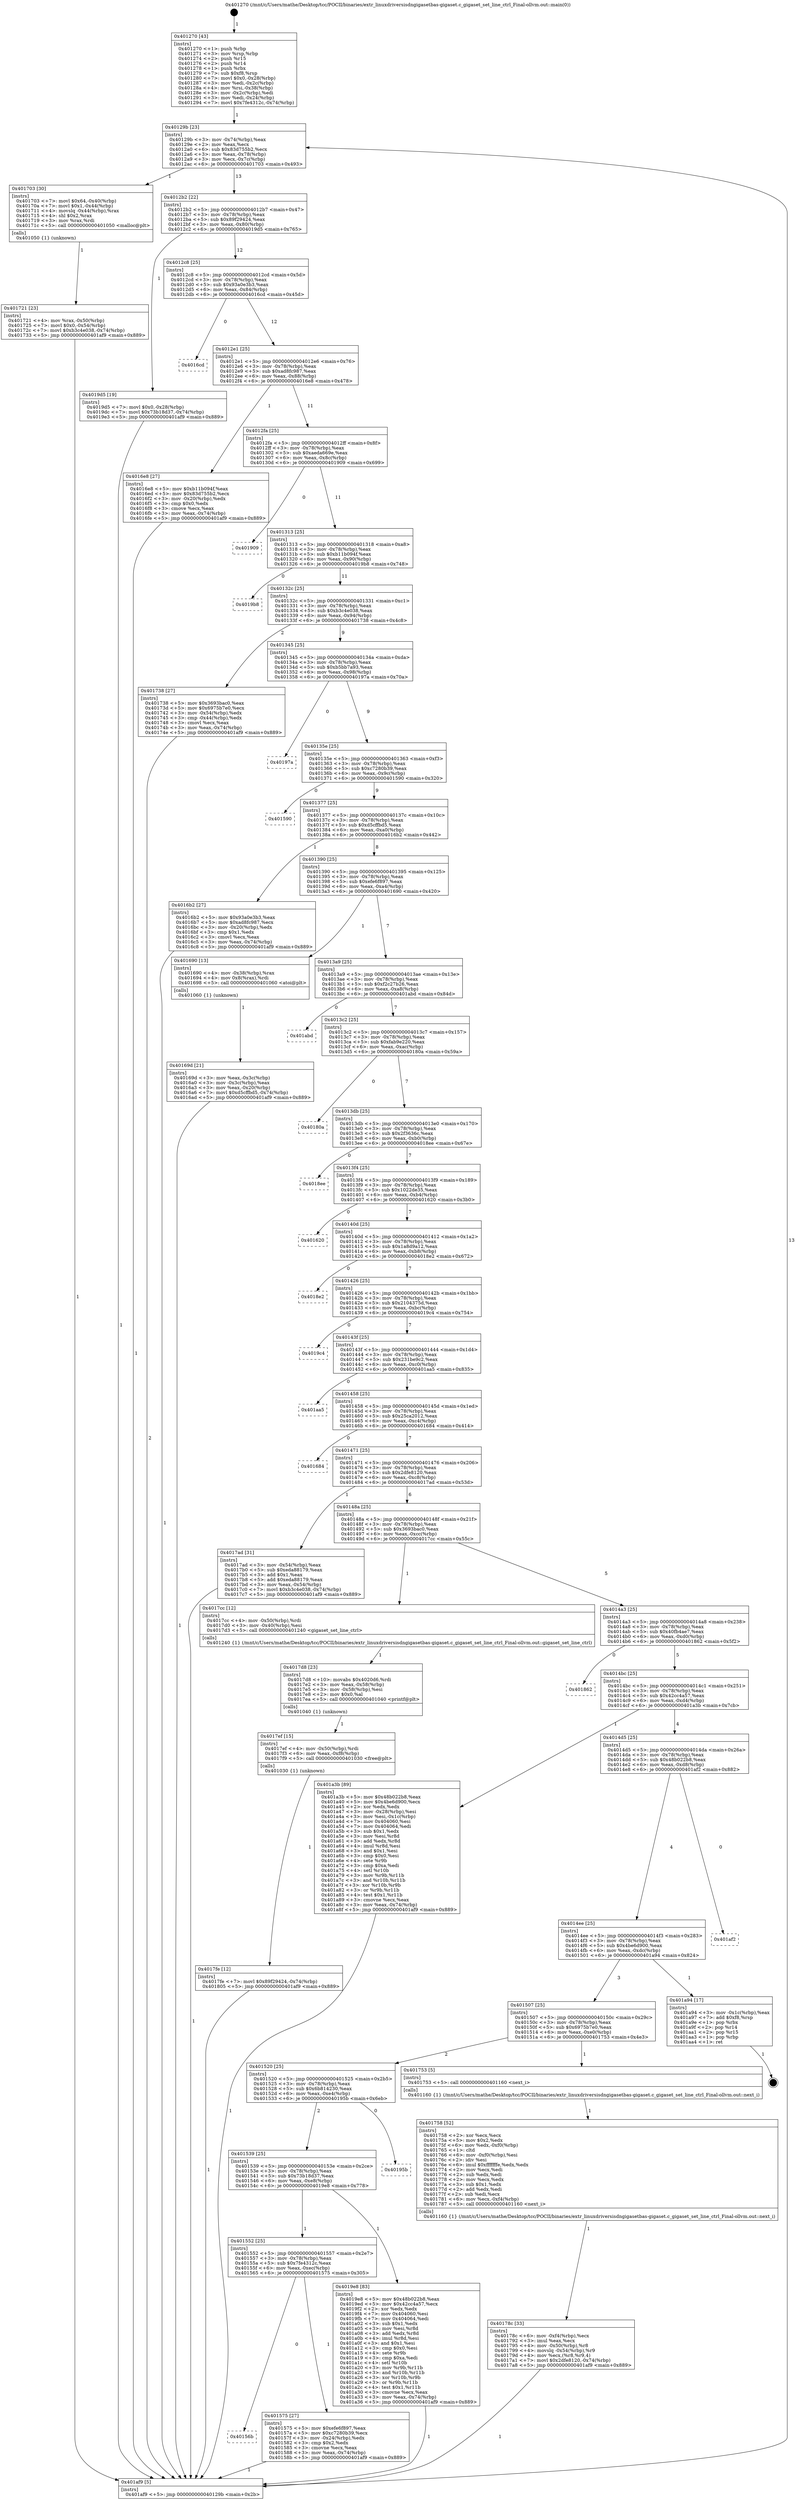 digraph "0x401270" {
  label = "0x401270 (/mnt/c/Users/mathe/Desktop/tcc/POCII/binaries/extr_linuxdriversisdngigasetbas-gigaset.c_gigaset_set_line_ctrl_Final-ollvm.out::main(0))"
  labelloc = "t"
  node[shape=record]

  Entry [label="",width=0.3,height=0.3,shape=circle,fillcolor=black,style=filled]
  "0x40129b" [label="{
     0x40129b [23]\l
     | [instrs]\l
     &nbsp;&nbsp;0x40129b \<+3\>: mov -0x74(%rbp),%eax\l
     &nbsp;&nbsp;0x40129e \<+2\>: mov %eax,%ecx\l
     &nbsp;&nbsp;0x4012a0 \<+6\>: sub $0x83d755b2,%ecx\l
     &nbsp;&nbsp;0x4012a6 \<+3\>: mov %eax,-0x78(%rbp)\l
     &nbsp;&nbsp;0x4012a9 \<+3\>: mov %ecx,-0x7c(%rbp)\l
     &nbsp;&nbsp;0x4012ac \<+6\>: je 0000000000401703 \<main+0x493\>\l
  }"]
  "0x401703" [label="{
     0x401703 [30]\l
     | [instrs]\l
     &nbsp;&nbsp;0x401703 \<+7\>: movl $0x64,-0x40(%rbp)\l
     &nbsp;&nbsp;0x40170a \<+7\>: movl $0x1,-0x44(%rbp)\l
     &nbsp;&nbsp;0x401711 \<+4\>: movslq -0x44(%rbp),%rax\l
     &nbsp;&nbsp;0x401715 \<+4\>: shl $0x2,%rax\l
     &nbsp;&nbsp;0x401719 \<+3\>: mov %rax,%rdi\l
     &nbsp;&nbsp;0x40171c \<+5\>: call 0000000000401050 \<malloc@plt\>\l
     | [calls]\l
     &nbsp;&nbsp;0x401050 \{1\} (unknown)\l
  }"]
  "0x4012b2" [label="{
     0x4012b2 [22]\l
     | [instrs]\l
     &nbsp;&nbsp;0x4012b2 \<+5\>: jmp 00000000004012b7 \<main+0x47\>\l
     &nbsp;&nbsp;0x4012b7 \<+3\>: mov -0x78(%rbp),%eax\l
     &nbsp;&nbsp;0x4012ba \<+5\>: sub $0x89f29424,%eax\l
     &nbsp;&nbsp;0x4012bf \<+3\>: mov %eax,-0x80(%rbp)\l
     &nbsp;&nbsp;0x4012c2 \<+6\>: je 00000000004019d5 \<main+0x765\>\l
  }"]
  Exit [label="",width=0.3,height=0.3,shape=circle,fillcolor=black,style=filled,peripheries=2]
  "0x4019d5" [label="{
     0x4019d5 [19]\l
     | [instrs]\l
     &nbsp;&nbsp;0x4019d5 \<+7\>: movl $0x0,-0x28(%rbp)\l
     &nbsp;&nbsp;0x4019dc \<+7\>: movl $0x73b18d37,-0x74(%rbp)\l
     &nbsp;&nbsp;0x4019e3 \<+5\>: jmp 0000000000401af9 \<main+0x889\>\l
  }"]
  "0x4012c8" [label="{
     0x4012c8 [25]\l
     | [instrs]\l
     &nbsp;&nbsp;0x4012c8 \<+5\>: jmp 00000000004012cd \<main+0x5d\>\l
     &nbsp;&nbsp;0x4012cd \<+3\>: mov -0x78(%rbp),%eax\l
     &nbsp;&nbsp;0x4012d0 \<+5\>: sub $0x93a0e3b3,%eax\l
     &nbsp;&nbsp;0x4012d5 \<+6\>: mov %eax,-0x84(%rbp)\l
     &nbsp;&nbsp;0x4012db \<+6\>: je 00000000004016cd \<main+0x45d\>\l
  }"]
  "0x4017fe" [label="{
     0x4017fe [12]\l
     | [instrs]\l
     &nbsp;&nbsp;0x4017fe \<+7\>: movl $0x89f29424,-0x74(%rbp)\l
     &nbsp;&nbsp;0x401805 \<+5\>: jmp 0000000000401af9 \<main+0x889\>\l
  }"]
  "0x4016cd" [label="{
     0x4016cd\l
  }", style=dashed]
  "0x4012e1" [label="{
     0x4012e1 [25]\l
     | [instrs]\l
     &nbsp;&nbsp;0x4012e1 \<+5\>: jmp 00000000004012e6 \<main+0x76\>\l
     &nbsp;&nbsp;0x4012e6 \<+3\>: mov -0x78(%rbp),%eax\l
     &nbsp;&nbsp;0x4012e9 \<+5\>: sub $0xad8fc987,%eax\l
     &nbsp;&nbsp;0x4012ee \<+6\>: mov %eax,-0x88(%rbp)\l
     &nbsp;&nbsp;0x4012f4 \<+6\>: je 00000000004016e8 \<main+0x478\>\l
  }"]
  "0x4017ef" [label="{
     0x4017ef [15]\l
     | [instrs]\l
     &nbsp;&nbsp;0x4017ef \<+4\>: mov -0x50(%rbp),%rdi\l
     &nbsp;&nbsp;0x4017f3 \<+6\>: mov %eax,-0xf8(%rbp)\l
     &nbsp;&nbsp;0x4017f9 \<+5\>: call 0000000000401030 \<free@plt\>\l
     | [calls]\l
     &nbsp;&nbsp;0x401030 \{1\} (unknown)\l
  }"]
  "0x4016e8" [label="{
     0x4016e8 [27]\l
     | [instrs]\l
     &nbsp;&nbsp;0x4016e8 \<+5\>: mov $0xb11b094f,%eax\l
     &nbsp;&nbsp;0x4016ed \<+5\>: mov $0x83d755b2,%ecx\l
     &nbsp;&nbsp;0x4016f2 \<+3\>: mov -0x20(%rbp),%edx\l
     &nbsp;&nbsp;0x4016f5 \<+3\>: cmp $0x0,%edx\l
     &nbsp;&nbsp;0x4016f8 \<+3\>: cmove %ecx,%eax\l
     &nbsp;&nbsp;0x4016fb \<+3\>: mov %eax,-0x74(%rbp)\l
     &nbsp;&nbsp;0x4016fe \<+5\>: jmp 0000000000401af9 \<main+0x889\>\l
  }"]
  "0x4012fa" [label="{
     0x4012fa [25]\l
     | [instrs]\l
     &nbsp;&nbsp;0x4012fa \<+5\>: jmp 00000000004012ff \<main+0x8f\>\l
     &nbsp;&nbsp;0x4012ff \<+3\>: mov -0x78(%rbp),%eax\l
     &nbsp;&nbsp;0x401302 \<+5\>: sub $0xaeda669e,%eax\l
     &nbsp;&nbsp;0x401307 \<+6\>: mov %eax,-0x8c(%rbp)\l
     &nbsp;&nbsp;0x40130d \<+6\>: je 0000000000401909 \<main+0x699\>\l
  }"]
  "0x4017d8" [label="{
     0x4017d8 [23]\l
     | [instrs]\l
     &nbsp;&nbsp;0x4017d8 \<+10\>: movabs $0x4020d6,%rdi\l
     &nbsp;&nbsp;0x4017e2 \<+3\>: mov %eax,-0x58(%rbp)\l
     &nbsp;&nbsp;0x4017e5 \<+3\>: mov -0x58(%rbp),%esi\l
     &nbsp;&nbsp;0x4017e8 \<+2\>: mov $0x0,%al\l
     &nbsp;&nbsp;0x4017ea \<+5\>: call 0000000000401040 \<printf@plt\>\l
     | [calls]\l
     &nbsp;&nbsp;0x401040 \{1\} (unknown)\l
  }"]
  "0x401909" [label="{
     0x401909\l
  }", style=dashed]
  "0x401313" [label="{
     0x401313 [25]\l
     | [instrs]\l
     &nbsp;&nbsp;0x401313 \<+5\>: jmp 0000000000401318 \<main+0xa8\>\l
     &nbsp;&nbsp;0x401318 \<+3\>: mov -0x78(%rbp),%eax\l
     &nbsp;&nbsp;0x40131b \<+5\>: sub $0xb11b094f,%eax\l
     &nbsp;&nbsp;0x401320 \<+6\>: mov %eax,-0x90(%rbp)\l
     &nbsp;&nbsp;0x401326 \<+6\>: je 00000000004019b8 \<main+0x748\>\l
  }"]
  "0x40178c" [label="{
     0x40178c [33]\l
     | [instrs]\l
     &nbsp;&nbsp;0x40178c \<+6\>: mov -0xf4(%rbp),%ecx\l
     &nbsp;&nbsp;0x401792 \<+3\>: imul %eax,%ecx\l
     &nbsp;&nbsp;0x401795 \<+4\>: mov -0x50(%rbp),%r8\l
     &nbsp;&nbsp;0x401799 \<+4\>: movslq -0x54(%rbp),%r9\l
     &nbsp;&nbsp;0x40179d \<+4\>: mov %ecx,(%r8,%r9,4)\l
     &nbsp;&nbsp;0x4017a1 \<+7\>: movl $0x2dfe8120,-0x74(%rbp)\l
     &nbsp;&nbsp;0x4017a8 \<+5\>: jmp 0000000000401af9 \<main+0x889\>\l
  }"]
  "0x4019b8" [label="{
     0x4019b8\l
  }", style=dashed]
  "0x40132c" [label="{
     0x40132c [25]\l
     | [instrs]\l
     &nbsp;&nbsp;0x40132c \<+5\>: jmp 0000000000401331 \<main+0xc1\>\l
     &nbsp;&nbsp;0x401331 \<+3\>: mov -0x78(%rbp),%eax\l
     &nbsp;&nbsp;0x401334 \<+5\>: sub $0xb3c4e038,%eax\l
     &nbsp;&nbsp;0x401339 \<+6\>: mov %eax,-0x94(%rbp)\l
     &nbsp;&nbsp;0x40133f \<+6\>: je 0000000000401738 \<main+0x4c8\>\l
  }"]
  "0x401758" [label="{
     0x401758 [52]\l
     | [instrs]\l
     &nbsp;&nbsp;0x401758 \<+2\>: xor %ecx,%ecx\l
     &nbsp;&nbsp;0x40175a \<+5\>: mov $0x2,%edx\l
     &nbsp;&nbsp;0x40175f \<+6\>: mov %edx,-0xf0(%rbp)\l
     &nbsp;&nbsp;0x401765 \<+1\>: cltd\l
     &nbsp;&nbsp;0x401766 \<+6\>: mov -0xf0(%rbp),%esi\l
     &nbsp;&nbsp;0x40176c \<+2\>: idiv %esi\l
     &nbsp;&nbsp;0x40176e \<+6\>: imul $0xfffffffe,%edx,%edx\l
     &nbsp;&nbsp;0x401774 \<+2\>: mov %ecx,%edi\l
     &nbsp;&nbsp;0x401776 \<+2\>: sub %edx,%edi\l
     &nbsp;&nbsp;0x401778 \<+2\>: mov %ecx,%edx\l
     &nbsp;&nbsp;0x40177a \<+3\>: sub $0x1,%edx\l
     &nbsp;&nbsp;0x40177d \<+2\>: add %edx,%edi\l
     &nbsp;&nbsp;0x40177f \<+2\>: sub %edi,%ecx\l
     &nbsp;&nbsp;0x401781 \<+6\>: mov %ecx,-0xf4(%rbp)\l
     &nbsp;&nbsp;0x401787 \<+5\>: call 0000000000401160 \<next_i\>\l
     | [calls]\l
     &nbsp;&nbsp;0x401160 \{1\} (/mnt/c/Users/mathe/Desktop/tcc/POCII/binaries/extr_linuxdriversisdngigasetbas-gigaset.c_gigaset_set_line_ctrl_Final-ollvm.out::next_i)\l
  }"]
  "0x401738" [label="{
     0x401738 [27]\l
     | [instrs]\l
     &nbsp;&nbsp;0x401738 \<+5\>: mov $0x3693bac0,%eax\l
     &nbsp;&nbsp;0x40173d \<+5\>: mov $0x6975b7e0,%ecx\l
     &nbsp;&nbsp;0x401742 \<+3\>: mov -0x54(%rbp),%edx\l
     &nbsp;&nbsp;0x401745 \<+3\>: cmp -0x44(%rbp),%edx\l
     &nbsp;&nbsp;0x401748 \<+3\>: cmovl %ecx,%eax\l
     &nbsp;&nbsp;0x40174b \<+3\>: mov %eax,-0x74(%rbp)\l
     &nbsp;&nbsp;0x40174e \<+5\>: jmp 0000000000401af9 \<main+0x889\>\l
  }"]
  "0x401345" [label="{
     0x401345 [25]\l
     | [instrs]\l
     &nbsp;&nbsp;0x401345 \<+5\>: jmp 000000000040134a \<main+0xda\>\l
     &nbsp;&nbsp;0x40134a \<+3\>: mov -0x78(%rbp),%eax\l
     &nbsp;&nbsp;0x40134d \<+5\>: sub $0xb5bb7a93,%eax\l
     &nbsp;&nbsp;0x401352 \<+6\>: mov %eax,-0x98(%rbp)\l
     &nbsp;&nbsp;0x401358 \<+6\>: je 000000000040197a \<main+0x70a\>\l
  }"]
  "0x401721" [label="{
     0x401721 [23]\l
     | [instrs]\l
     &nbsp;&nbsp;0x401721 \<+4\>: mov %rax,-0x50(%rbp)\l
     &nbsp;&nbsp;0x401725 \<+7\>: movl $0x0,-0x54(%rbp)\l
     &nbsp;&nbsp;0x40172c \<+7\>: movl $0xb3c4e038,-0x74(%rbp)\l
     &nbsp;&nbsp;0x401733 \<+5\>: jmp 0000000000401af9 \<main+0x889\>\l
  }"]
  "0x40197a" [label="{
     0x40197a\l
  }", style=dashed]
  "0x40135e" [label="{
     0x40135e [25]\l
     | [instrs]\l
     &nbsp;&nbsp;0x40135e \<+5\>: jmp 0000000000401363 \<main+0xf3\>\l
     &nbsp;&nbsp;0x401363 \<+3\>: mov -0x78(%rbp),%eax\l
     &nbsp;&nbsp;0x401366 \<+5\>: sub $0xc7280b39,%eax\l
     &nbsp;&nbsp;0x40136b \<+6\>: mov %eax,-0x9c(%rbp)\l
     &nbsp;&nbsp;0x401371 \<+6\>: je 0000000000401590 \<main+0x320\>\l
  }"]
  "0x40169d" [label="{
     0x40169d [21]\l
     | [instrs]\l
     &nbsp;&nbsp;0x40169d \<+3\>: mov %eax,-0x3c(%rbp)\l
     &nbsp;&nbsp;0x4016a0 \<+3\>: mov -0x3c(%rbp),%eax\l
     &nbsp;&nbsp;0x4016a3 \<+3\>: mov %eax,-0x20(%rbp)\l
     &nbsp;&nbsp;0x4016a6 \<+7\>: movl $0xd5cffbd5,-0x74(%rbp)\l
     &nbsp;&nbsp;0x4016ad \<+5\>: jmp 0000000000401af9 \<main+0x889\>\l
  }"]
  "0x401590" [label="{
     0x401590\l
  }", style=dashed]
  "0x401377" [label="{
     0x401377 [25]\l
     | [instrs]\l
     &nbsp;&nbsp;0x401377 \<+5\>: jmp 000000000040137c \<main+0x10c\>\l
     &nbsp;&nbsp;0x40137c \<+3\>: mov -0x78(%rbp),%eax\l
     &nbsp;&nbsp;0x40137f \<+5\>: sub $0xd5cffbd5,%eax\l
     &nbsp;&nbsp;0x401384 \<+6\>: mov %eax,-0xa0(%rbp)\l
     &nbsp;&nbsp;0x40138a \<+6\>: je 00000000004016b2 \<main+0x442\>\l
  }"]
  "0x401270" [label="{
     0x401270 [43]\l
     | [instrs]\l
     &nbsp;&nbsp;0x401270 \<+1\>: push %rbp\l
     &nbsp;&nbsp;0x401271 \<+3\>: mov %rsp,%rbp\l
     &nbsp;&nbsp;0x401274 \<+2\>: push %r15\l
     &nbsp;&nbsp;0x401276 \<+2\>: push %r14\l
     &nbsp;&nbsp;0x401278 \<+1\>: push %rbx\l
     &nbsp;&nbsp;0x401279 \<+7\>: sub $0xf8,%rsp\l
     &nbsp;&nbsp;0x401280 \<+7\>: movl $0x0,-0x28(%rbp)\l
     &nbsp;&nbsp;0x401287 \<+3\>: mov %edi,-0x2c(%rbp)\l
     &nbsp;&nbsp;0x40128a \<+4\>: mov %rsi,-0x38(%rbp)\l
     &nbsp;&nbsp;0x40128e \<+3\>: mov -0x2c(%rbp),%edi\l
     &nbsp;&nbsp;0x401291 \<+3\>: mov %edi,-0x24(%rbp)\l
     &nbsp;&nbsp;0x401294 \<+7\>: movl $0x7fe4312c,-0x74(%rbp)\l
  }"]
  "0x4016b2" [label="{
     0x4016b2 [27]\l
     | [instrs]\l
     &nbsp;&nbsp;0x4016b2 \<+5\>: mov $0x93a0e3b3,%eax\l
     &nbsp;&nbsp;0x4016b7 \<+5\>: mov $0xad8fc987,%ecx\l
     &nbsp;&nbsp;0x4016bc \<+3\>: mov -0x20(%rbp),%edx\l
     &nbsp;&nbsp;0x4016bf \<+3\>: cmp $0x1,%edx\l
     &nbsp;&nbsp;0x4016c2 \<+3\>: cmovl %ecx,%eax\l
     &nbsp;&nbsp;0x4016c5 \<+3\>: mov %eax,-0x74(%rbp)\l
     &nbsp;&nbsp;0x4016c8 \<+5\>: jmp 0000000000401af9 \<main+0x889\>\l
  }"]
  "0x401390" [label="{
     0x401390 [25]\l
     | [instrs]\l
     &nbsp;&nbsp;0x401390 \<+5\>: jmp 0000000000401395 \<main+0x125\>\l
     &nbsp;&nbsp;0x401395 \<+3\>: mov -0x78(%rbp),%eax\l
     &nbsp;&nbsp;0x401398 \<+5\>: sub $0xefe6f897,%eax\l
     &nbsp;&nbsp;0x40139d \<+6\>: mov %eax,-0xa4(%rbp)\l
     &nbsp;&nbsp;0x4013a3 \<+6\>: je 0000000000401690 \<main+0x420\>\l
  }"]
  "0x401af9" [label="{
     0x401af9 [5]\l
     | [instrs]\l
     &nbsp;&nbsp;0x401af9 \<+5\>: jmp 000000000040129b \<main+0x2b\>\l
  }"]
  "0x401690" [label="{
     0x401690 [13]\l
     | [instrs]\l
     &nbsp;&nbsp;0x401690 \<+4\>: mov -0x38(%rbp),%rax\l
     &nbsp;&nbsp;0x401694 \<+4\>: mov 0x8(%rax),%rdi\l
     &nbsp;&nbsp;0x401698 \<+5\>: call 0000000000401060 \<atoi@plt\>\l
     | [calls]\l
     &nbsp;&nbsp;0x401060 \{1\} (unknown)\l
  }"]
  "0x4013a9" [label="{
     0x4013a9 [25]\l
     | [instrs]\l
     &nbsp;&nbsp;0x4013a9 \<+5\>: jmp 00000000004013ae \<main+0x13e\>\l
     &nbsp;&nbsp;0x4013ae \<+3\>: mov -0x78(%rbp),%eax\l
     &nbsp;&nbsp;0x4013b1 \<+5\>: sub $0xf2c27b26,%eax\l
     &nbsp;&nbsp;0x4013b6 \<+6\>: mov %eax,-0xa8(%rbp)\l
     &nbsp;&nbsp;0x4013bc \<+6\>: je 0000000000401abd \<main+0x84d\>\l
  }"]
  "0x40156b" [label="{
     0x40156b\l
  }", style=dashed]
  "0x401abd" [label="{
     0x401abd\l
  }", style=dashed]
  "0x4013c2" [label="{
     0x4013c2 [25]\l
     | [instrs]\l
     &nbsp;&nbsp;0x4013c2 \<+5\>: jmp 00000000004013c7 \<main+0x157\>\l
     &nbsp;&nbsp;0x4013c7 \<+3\>: mov -0x78(%rbp),%eax\l
     &nbsp;&nbsp;0x4013ca \<+5\>: sub $0xfab9e220,%eax\l
     &nbsp;&nbsp;0x4013cf \<+6\>: mov %eax,-0xac(%rbp)\l
     &nbsp;&nbsp;0x4013d5 \<+6\>: je 000000000040180a \<main+0x59a\>\l
  }"]
  "0x401575" [label="{
     0x401575 [27]\l
     | [instrs]\l
     &nbsp;&nbsp;0x401575 \<+5\>: mov $0xefe6f897,%eax\l
     &nbsp;&nbsp;0x40157a \<+5\>: mov $0xc7280b39,%ecx\l
     &nbsp;&nbsp;0x40157f \<+3\>: mov -0x24(%rbp),%edx\l
     &nbsp;&nbsp;0x401582 \<+3\>: cmp $0x2,%edx\l
     &nbsp;&nbsp;0x401585 \<+3\>: cmovne %ecx,%eax\l
     &nbsp;&nbsp;0x401588 \<+3\>: mov %eax,-0x74(%rbp)\l
     &nbsp;&nbsp;0x40158b \<+5\>: jmp 0000000000401af9 \<main+0x889\>\l
  }"]
  "0x40180a" [label="{
     0x40180a\l
  }", style=dashed]
  "0x4013db" [label="{
     0x4013db [25]\l
     | [instrs]\l
     &nbsp;&nbsp;0x4013db \<+5\>: jmp 00000000004013e0 \<main+0x170\>\l
     &nbsp;&nbsp;0x4013e0 \<+3\>: mov -0x78(%rbp),%eax\l
     &nbsp;&nbsp;0x4013e3 \<+5\>: sub $0x2f3636c,%eax\l
     &nbsp;&nbsp;0x4013e8 \<+6\>: mov %eax,-0xb0(%rbp)\l
     &nbsp;&nbsp;0x4013ee \<+6\>: je 00000000004018ee \<main+0x67e\>\l
  }"]
  "0x401552" [label="{
     0x401552 [25]\l
     | [instrs]\l
     &nbsp;&nbsp;0x401552 \<+5\>: jmp 0000000000401557 \<main+0x2e7\>\l
     &nbsp;&nbsp;0x401557 \<+3\>: mov -0x78(%rbp),%eax\l
     &nbsp;&nbsp;0x40155a \<+5\>: sub $0x7fe4312c,%eax\l
     &nbsp;&nbsp;0x40155f \<+6\>: mov %eax,-0xec(%rbp)\l
     &nbsp;&nbsp;0x401565 \<+6\>: je 0000000000401575 \<main+0x305\>\l
  }"]
  "0x4018ee" [label="{
     0x4018ee\l
  }", style=dashed]
  "0x4013f4" [label="{
     0x4013f4 [25]\l
     | [instrs]\l
     &nbsp;&nbsp;0x4013f4 \<+5\>: jmp 00000000004013f9 \<main+0x189\>\l
     &nbsp;&nbsp;0x4013f9 \<+3\>: mov -0x78(%rbp),%eax\l
     &nbsp;&nbsp;0x4013fc \<+5\>: sub $0x1022de35,%eax\l
     &nbsp;&nbsp;0x401401 \<+6\>: mov %eax,-0xb4(%rbp)\l
     &nbsp;&nbsp;0x401407 \<+6\>: je 0000000000401620 \<main+0x3b0\>\l
  }"]
  "0x4019e8" [label="{
     0x4019e8 [83]\l
     | [instrs]\l
     &nbsp;&nbsp;0x4019e8 \<+5\>: mov $0x48b022b8,%eax\l
     &nbsp;&nbsp;0x4019ed \<+5\>: mov $0x42cc4a57,%ecx\l
     &nbsp;&nbsp;0x4019f2 \<+2\>: xor %edx,%edx\l
     &nbsp;&nbsp;0x4019f4 \<+7\>: mov 0x404060,%esi\l
     &nbsp;&nbsp;0x4019fb \<+7\>: mov 0x404064,%edi\l
     &nbsp;&nbsp;0x401a02 \<+3\>: sub $0x1,%edx\l
     &nbsp;&nbsp;0x401a05 \<+3\>: mov %esi,%r8d\l
     &nbsp;&nbsp;0x401a08 \<+3\>: add %edx,%r8d\l
     &nbsp;&nbsp;0x401a0b \<+4\>: imul %r8d,%esi\l
     &nbsp;&nbsp;0x401a0f \<+3\>: and $0x1,%esi\l
     &nbsp;&nbsp;0x401a12 \<+3\>: cmp $0x0,%esi\l
     &nbsp;&nbsp;0x401a15 \<+4\>: sete %r9b\l
     &nbsp;&nbsp;0x401a19 \<+3\>: cmp $0xa,%edi\l
     &nbsp;&nbsp;0x401a1c \<+4\>: setl %r10b\l
     &nbsp;&nbsp;0x401a20 \<+3\>: mov %r9b,%r11b\l
     &nbsp;&nbsp;0x401a23 \<+3\>: and %r10b,%r11b\l
     &nbsp;&nbsp;0x401a26 \<+3\>: xor %r10b,%r9b\l
     &nbsp;&nbsp;0x401a29 \<+3\>: or %r9b,%r11b\l
     &nbsp;&nbsp;0x401a2c \<+4\>: test $0x1,%r11b\l
     &nbsp;&nbsp;0x401a30 \<+3\>: cmovne %ecx,%eax\l
     &nbsp;&nbsp;0x401a33 \<+3\>: mov %eax,-0x74(%rbp)\l
     &nbsp;&nbsp;0x401a36 \<+5\>: jmp 0000000000401af9 \<main+0x889\>\l
  }"]
  "0x401620" [label="{
     0x401620\l
  }", style=dashed]
  "0x40140d" [label="{
     0x40140d [25]\l
     | [instrs]\l
     &nbsp;&nbsp;0x40140d \<+5\>: jmp 0000000000401412 \<main+0x1a2\>\l
     &nbsp;&nbsp;0x401412 \<+3\>: mov -0x78(%rbp),%eax\l
     &nbsp;&nbsp;0x401415 \<+5\>: sub $0x1a8d9a12,%eax\l
     &nbsp;&nbsp;0x40141a \<+6\>: mov %eax,-0xb8(%rbp)\l
     &nbsp;&nbsp;0x401420 \<+6\>: je 00000000004018e2 \<main+0x672\>\l
  }"]
  "0x401539" [label="{
     0x401539 [25]\l
     | [instrs]\l
     &nbsp;&nbsp;0x401539 \<+5\>: jmp 000000000040153e \<main+0x2ce\>\l
     &nbsp;&nbsp;0x40153e \<+3\>: mov -0x78(%rbp),%eax\l
     &nbsp;&nbsp;0x401541 \<+5\>: sub $0x73b18d37,%eax\l
     &nbsp;&nbsp;0x401546 \<+6\>: mov %eax,-0xe8(%rbp)\l
     &nbsp;&nbsp;0x40154c \<+6\>: je 00000000004019e8 \<main+0x778\>\l
  }"]
  "0x4018e2" [label="{
     0x4018e2\l
  }", style=dashed]
  "0x401426" [label="{
     0x401426 [25]\l
     | [instrs]\l
     &nbsp;&nbsp;0x401426 \<+5\>: jmp 000000000040142b \<main+0x1bb\>\l
     &nbsp;&nbsp;0x40142b \<+3\>: mov -0x78(%rbp),%eax\l
     &nbsp;&nbsp;0x40142e \<+5\>: sub $0x2104375d,%eax\l
     &nbsp;&nbsp;0x401433 \<+6\>: mov %eax,-0xbc(%rbp)\l
     &nbsp;&nbsp;0x401439 \<+6\>: je 00000000004019c4 \<main+0x754\>\l
  }"]
  "0x40195b" [label="{
     0x40195b\l
  }", style=dashed]
  "0x4019c4" [label="{
     0x4019c4\l
  }", style=dashed]
  "0x40143f" [label="{
     0x40143f [25]\l
     | [instrs]\l
     &nbsp;&nbsp;0x40143f \<+5\>: jmp 0000000000401444 \<main+0x1d4\>\l
     &nbsp;&nbsp;0x401444 \<+3\>: mov -0x78(%rbp),%eax\l
     &nbsp;&nbsp;0x401447 \<+5\>: sub $0x231be9c2,%eax\l
     &nbsp;&nbsp;0x40144c \<+6\>: mov %eax,-0xc0(%rbp)\l
     &nbsp;&nbsp;0x401452 \<+6\>: je 0000000000401aa5 \<main+0x835\>\l
  }"]
  "0x401520" [label="{
     0x401520 [25]\l
     | [instrs]\l
     &nbsp;&nbsp;0x401520 \<+5\>: jmp 0000000000401525 \<main+0x2b5\>\l
     &nbsp;&nbsp;0x401525 \<+3\>: mov -0x78(%rbp),%eax\l
     &nbsp;&nbsp;0x401528 \<+5\>: sub $0x6b814230,%eax\l
     &nbsp;&nbsp;0x40152d \<+6\>: mov %eax,-0xe4(%rbp)\l
     &nbsp;&nbsp;0x401533 \<+6\>: je 000000000040195b \<main+0x6eb\>\l
  }"]
  "0x401aa5" [label="{
     0x401aa5\l
  }", style=dashed]
  "0x401458" [label="{
     0x401458 [25]\l
     | [instrs]\l
     &nbsp;&nbsp;0x401458 \<+5\>: jmp 000000000040145d \<main+0x1ed\>\l
     &nbsp;&nbsp;0x40145d \<+3\>: mov -0x78(%rbp),%eax\l
     &nbsp;&nbsp;0x401460 \<+5\>: sub $0x25ca2012,%eax\l
     &nbsp;&nbsp;0x401465 \<+6\>: mov %eax,-0xc4(%rbp)\l
     &nbsp;&nbsp;0x40146b \<+6\>: je 0000000000401684 \<main+0x414\>\l
  }"]
  "0x401753" [label="{
     0x401753 [5]\l
     | [instrs]\l
     &nbsp;&nbsp;0x401753 \<+5\>: call 0000000000401160 \<next_i\>\l
     | [calls]\l
     &nbsp;&nbsp;0x401160 \{1\} (/mnt/c/Users/mathe/Desktop/tcc/POCII/binaries/extr_linuxdriversisdngigasetbas-gigaset.c_gigaset_set_line_ctrl_Final-ollvm.out::next_i)\l
  }"]
  "0x401684" [label="{
     0x401684\l
  }", style=dashed]
  "0x401471" [label="{
     0x401471 [25]\l
     | [instrs]\l
     &nbsp;&nbsp;0x401471 \<+5\>: jmp 0000000000401476 \<main+0x206\>\l
     &nbsp;&nbsp;0x401476 \<+3\>: mov -0x78(%rbp),%eax\l
     &nbsp;&nbsp;0x401479 \<+5\>: sub $0x2dfe8120,%eax\l
     &nbsp;&nbsp;0x40147e \<+6\>: mov %eax,-0xc8(%rbp)\l
     &nbsp;&nbsp;0x401484 \<+6\>: je 00000000004017ad \<main+0x53d\>\l
  }"]
  "0x401507" [label="{
     0x401507 [25]\l
     | [instrs]\l
     &nbsp;&nbsp;0x401507 \<+5\>: jmp 000000000040150c \<main+0x29c\>\l
     &nbsp;&nbsp;0x40150c \<+3\>: mov -0x78(%rbp),%eax\l
     &nbsp;&nbsp;0x40150f \<+5\>: sub $0x6975b7e0,%eax\l
     &nbsp;&nbsp;0x401514 \<+6\>: mov %eax,-0xe0(%rbp)\l
     &nbsp;&nbsp;0x40151a \<+6\>: je 0000000000401753 \<main+0x4e3\>\l
  }"]
  "0x4017ad" [label="{
     0x4017ad [31]\l
     | [instrs]\l
     &nbsp;&nbsp;0x4017ad \<+3\>: mov -0x54(%rbp),%eax\l
     &nbsp;&nbsp;0x4017b0 \<+5\>: sub $0xeda88179,%eax\l
     &nbsp;&nbsp;0x4017b5 \<+3\>: add $0x1,%eax\l
     &nbsp;&nbsp;0x4017b8 \<+5\>: add $0xeda88179,%eax\l
     &nbsp;&nbsp;0x4017bd \<+3\>: mov %eax,-0x54(%rbp)\l
     &nbsp;&nbsp;0x4017c0 \<+7\>: movl $0xb3c4e038,-0x74(%rbp)\l
     &nbsp;&nbsp;0x4017c7 \<+5\>: jmp 0000000000401af9 \<main+0x889\>\l
  }"]
  "0x40148a" [label="{
     0x40148a [25]\l
     | [instrs]\l
     &nbsp;&nbsp;0x40148a \<+5\>: jmp 000000000040148f \<main+0x21f\>\l
     &nbsp;&nbsp;0x40148f \<+3\>: mov -0x78(%rbp),%eax\l
     &nbsp;&nbsp;0x401492 \<+5\>: sub $0x3693bac0,%eax\l
     &nbsp;&nbsp;0x401497 \<+6\>: mov %eax,-0xcc(%rbp)\l
     &nbsp;&nbsp;0x40149d \<+6\>: je 00000000004017cc \<main+0x55c\>\l
  }"]
  "0x401a94" [label="{
     0x401a94 [17]\l
     | [instrs]\l
     &nbsp;&nbsp;0x401a94 \<+3\>: mov -0x1c(%rbp),%eax\l
     &nbsp;&nbsp;0x401a97 \<+7\>: add $0xf8,%rsp\l
     &nbsp;&nbsp;0x401a9e \<+1\>: pop %rbx\l
     &nbsp;&nbsp;0x401a9f \<+2\>: pop %r14\l
     &nbsp;&nbsp;0x401aa1 \<+2\>: pop %r15\l
     &nbsp;&nbsp;0x401aa3 \<+1\>: pop %rbp\l
     &nbsp;&nbsp;0x401aa4 \<+1\>: ret\l
  }"]
  "0x4017cc" [label="{
     0x4017cc [12]\l
     | [instrs]\l
     &nbsp;&nbsp;0x4017cc \<+4\>: mov -0x50(%rbp),%rdi\l
     &nbsp;&nbsp;0x4017d0 \<+3\>: mov -0x40(%rbp),%esi\l
     &nbsp;&nbsp;0x4017d3 \<+5\>: call 0000000000401240 \<gigaset_set_line_ctrl\>\l
     | [calls]\l
     &nbsp;&nbsp;0x401240 \{1\} (/mnt/c/Users/mathe/Desktop/tcc/POCII/binaries/extr_linuxdriversisdngigasetbas-gigaset.c_gigaset_set_line_ctrl_Final-ollvm.out::gigaset_set_line_ctrl)\l
  }"]
  "0x4014a3" [label="{
     0x4014a3 [25]\l
     | [instrs]\l
     &nbsp;&nbsp;0x4014a3 \<+5\>: jmp 00000000004014a8 \<main+0x238\>\l
     &nbsp;&nbsp;0x4014a8 \<+3\>: mov -0x78(%rbp),%eax\l
     &nbsp;&nbsp;0x4014ab \<+5\>: sub $0x40fb4ae7,%eax\l
     &nbsp;&nbsp;0x4014b0 \<+6\>: mov %eax,-0xd0(%rbp)\l
     &nbsp;&nbsp;0x4014b6 \<+6\>: je 0000000000401862 \<main+0x5f2\>\l
  }"]
  "0x4014ee" [label="{
     0x4014ee [25]\l
     | [instrs]\l
     &nbsp;&nbsp;0x4014ee \<+5\>: jmp 00000000004014f3 \<main+0x283\>\l
     &nbsp;&nbsp;0x4014f3 \<+3\>: mov -0x78(%rbp),%eax\l
     &nbsp;&nbsp;0x4014f6 \<+5\>: sub $0x4be6d900,%eax\l
     &nbsp;&nbsp;0x4014fb \<+6\>: mov %eax,-0xdc(%rbp)\l
     &nbsp;&nbsp;0x401501 \<+6\>: je 0000000000401a94 \<main+0x824\>\l
  }"]
  "0x401862" [label="{
     0x401862\l
  }", style=dashed]
  "0x4014bc" [label="{
     0x4014bc [25]\l
     | [instrs]\l
     &nbsp;&nbsp;0x4014bc \<+5\>: jmp 00000000004014c1 \<main+0x251\>\l
     &nbsp;&nbsp;0x4014c1 \<+3\>: mov -0x78(%rbp),%eax\l
     &nbsp;&nbsp;0x4014c4 \<+5\>: sub $0x42cc4a57,%eax\l
     &nbsp;&nbsp;0x4014c9 \<+6\>: mov %eax,-0xd4(%rbp)\l
     &nbsp;&nbsp;0x4014cf \<+6\>: je 0000000000401a3b \<main+0x7cb\>\l
  }"]
  "0x401af2" [label="{
     0x401af2\l
  }", style=dashed]
  "0x401a3b" [label="{
     0x401a3b [89]\l
     | [instrs]\l
     &nbsp;&nbsp;0x401a3b \<+5\>: mov $0x48b022b8,%eax\l
     &nbsp;&nbsp;0x401a40 \<+5\>: mov $0x4be6d900,%ecx\l
     &nbsp;&nbsp;0x401a45 \<+2\>: xor %edx,%edx\l
     &nbsp;&nbsp;0x401a47 \<+3\>: mov -0x28(%rbp),%esi\l
     &nbsp;&nbsp;0x401a4a \<+3\>: mov %esi,-0x1c(%rbp)\l
     &nbsp;&nbsp;0x401a4d \<+7\>: mov 0x404060,%esi\l
     &nbsp;&nbsp;0x401a54 \<+7\>: mov 0x404064,%edi\l
     &nbsp;&nbsp;0x401a5b \<+3\>: sub $0x1,%edx\l
     &nbsp;&nbsp;0x401a5e \<+3\>: mov %esi,%r8d\l
     &nbsp;&nbsp;0x401a61 \<+3\>: add %edx,%r8d\l
     &nbsp;&nbsp;0x401a64 \<+4\>: imul %r8d,%esi\l
     &nbsp;&nbsp;0x401a68 \<+3\>: and $0x1,%esi\l
     &nbsp;&nbsp;0x401a6b \<+3\>: cmp $0x0,%esi\l
     &nbsp;&nbsp;0x401a6e \<+4\>: sete %r9b\l
     &nbsp;&nbsp;0x401a72 \<+3\>: cmp $0xa,%edi\l
     &nbsp;&nbsp;0x401a75 \<+4\>: setl %r10b\l
     &nbsp;&nbsp;0x401a79 \<+3\>: mov %r9b,%r11b\l
     &nbsp;&nbsp;0x401a7c \<+3\>: and %r10b,%r11b\l
     &nbsp;&nbsp;0x401a7f \<+3\>: xor %r10b,%r9b\l
     &nbsp;&nbsp;0x401a82 \<+3\>: or %r9b,%r11b\l
     &nbsp;&nbsp;0x401a85 \<+4\>: test $0x1,%r11b\l
     &nbsp;&nbsp;0x401a89 \<+3\>: cmovne %ecx,%eax\l
     &nbsp;&nbsp;0x401a8c \<+3\>: mov %eax,-0x74(%rbp)\l
     &nbsp;&nbsp;0x401a8f \<+5\>: jmp 0000000000401af9 \<main+0x889\>\l
  }"]
  "0x4014d5" [label="{
     0x4014d5 [25]\l
     | [instrs]\l
     &nbsp;&nbsp;0x4014d5 \<+5\>: jmp 00000000004014da \<main+0x26a\>\l
     &nbsp;&nbsp;0x4014da \<+3\>: mov -0x78(%rbp),%eax\l
     &nbsp;&nbsp;0x4014dd \<+5\>: sub $0x48b022b8,%eax\l
     &nbsp;&nbsp;0x4014e2 \<+6\>: mov %eax,-0xd8(%rbp)\l
     &nbsp;&nbsp;0x4014e8 \<+6\>: je 0000000000401af2 \<main+0x882\>\l
  }"]
  Entry -> "0x401270" [label=" 1"]
  "0x40129b" -> "0x401703" [label=" 1"]
  "0x40129b" -> "0x4012b2" [label=" 13"]
  "0x401a94" -> Exit [label=" 1"]
  "0x4012b2" -> "0x4019d5" [label=" 1"]
  "0x4012b2" -> "0x4012c8" [label=" 12"]
  "0x401a3b" -> "0x401af9" [label=" 1"]
  "0x4012c8" -> "0x4016cd" [label=" 0"]
  "0x4012c8" -> "0x4012e1" [label=" 12"]
  "0x4019e8" -> "0x401af9" [label=" 1"]
  "0x4012e1" -> "0x4016e8" [label=" 1"]
  "0x4012e1" -> "0x4012fa" [label=" 11"]
  "0x4019d5" -> "0x401af9" [label=" 1"]
  "0x4012fa" -> "0x401909" [label=" 0"]
  "0x4012fa" -> "0x401313" [label=" 11"]
  "0x4017fe" -> "0x401af9" [label=" 1"]
  "0x401313" -> "0x4019b8" [label=" 0"]
  "0x401313" -> "0x40132c" [label=" 11"]
  "0x4017ef" -> "0x4017fe" [label=" 1"]
  "0x40132c" -> "0x401738" [label=" 2"]
  "0x40132c" -> "0x401345" [label=" 9"]
  "0x4017d8" -> "0x4017ef" [label=" 1"]
  "0x401345" -> "0x40197a" [label=" 0"]
  "0x401345" -> "0x40135e" [label=" 9"]
  "0x4017cc" -> "0x4017d8" [label=" 1"]
  "0x40135e" -> "0x401590" [label=" 0"]
  "0x40135e" -> "0x401377" [label=" 9"]
  "0x4017ad" -> "0x401af9" [label=" 1"]
  "0x401377" -> "0x4016b2" [label=" 1"]
  "0x401377" -> "0x401390" [label=" 8"]
  "0x40178c" -> "0x401af9" [label=" 1"]
  "0x401390" -> "0x401690" [label=" 1"]
  "0x401390" -> "0x4013a9" [label=" 7"]
  "0x401758" -> "0x40178c" [label=" 1"]
  "0x4013a9" -> "0x401abd" [label=" 0"]
  "0x4013a9" -> "0x4013c2" [label=" 7"]
  "0x401753" -> "0x401758" [label=" 1"]
  "0x4013c2" -> "0x40180a" [label=" 0"]
  "0x4013c2" -> "0x4013db" [label=" 7"]
  "0x401738" -> "0x401af9" [label=" 2"]
  "0x4013db" -> "0x4018ee" [label=" 0"]
  "0x4013db" -> "0x4013f4" [label=" 7"]
  "0x401703" -> "0x401721" [label=" 1"]
  "0x4013f4" -> "0x401620" [label=" 0"]
  "0x4013f4" -> "0x40140d" [label=" 7"]
  "0x4016e8" -> "0x401af9" [label=" 1"]
  "0x40140d" -> "0x4018e2" [label=" 0"]
  "0x40140d" -> "0x401426" [label=" 7"]
  "0x40169d" -> "0x401af9" [label=" 1"]
  "0x401426" -> "0x4019c4" [label=" 0"]
  "0x401426" -> "0x40143f" [label=" 7"]
  "0x401690" -> "0x40169d" [label=" 1"]
  "0x40143f" -> "0x401aa5" [label=" 0"]
  "0x40143f" -> "0x401458" [label=" 7"]
  "0x401270" -> "0x40129b" [label=" 1"]
  "0x401458" -> "0x401684" [label=" 0"]
  "0x401458" -> "0x401471" [label=" 7"]
  "0x401575" -> "0x401af9" [label=" 1"]
  "0x401471" -> "0x4017ad" [label=" 1"]
  "0x401471" -> "0x40148a" [label=" 6"]
  "0x401552" -> "0x401575" [label=" 1"]
  "0x40148a" -> "0x4017cc" [label=" 1"]
  "0x40148a" -> "0x4014a3" [label=" 5"]
  "0x401721" -> "0x401af9" [label=" 1"]
  "0x4014a3" -> "0x401862" [label=" 0"]
  "0x4014a3" -> "0x4014bc" [label=" 5"]
  "0x401539" -> "0x4019e8" [label=" 1"]
  "0x4014bc" -> "0x401a3b" [label=" 1"]
  "0x4014bc" -> "0x4014d5" [label=" 4"]
  "0x4016b2" -> "0x401af9" [label=" 1"]
  "0x4014d5" -> "0x401af2" [label=" 0"]
  "0x4014d5" -> "0x4014ee" [label=" 4"]
  "0x401539" -> "0x401552" [label=" 1"]
  "0x4014ee" -> "0x401a94" [label=" 1"]
  "0x4014ee" -> "0x401507" [label=" 3"]
  "0x401552" -> "0x40156b" [label=" 0"]
  "0x401507" -> "0x401753" [label=" 1"]
  "0x401507" -> "0x401520" [label=" 2"]
  "0x401af9" -> "0x40129b" [label=" 13"]
  "0x401520" -> "0x40195b" [label=" 0"]
  "0x401520" -> "0x401539" [label=" 2"]
}
